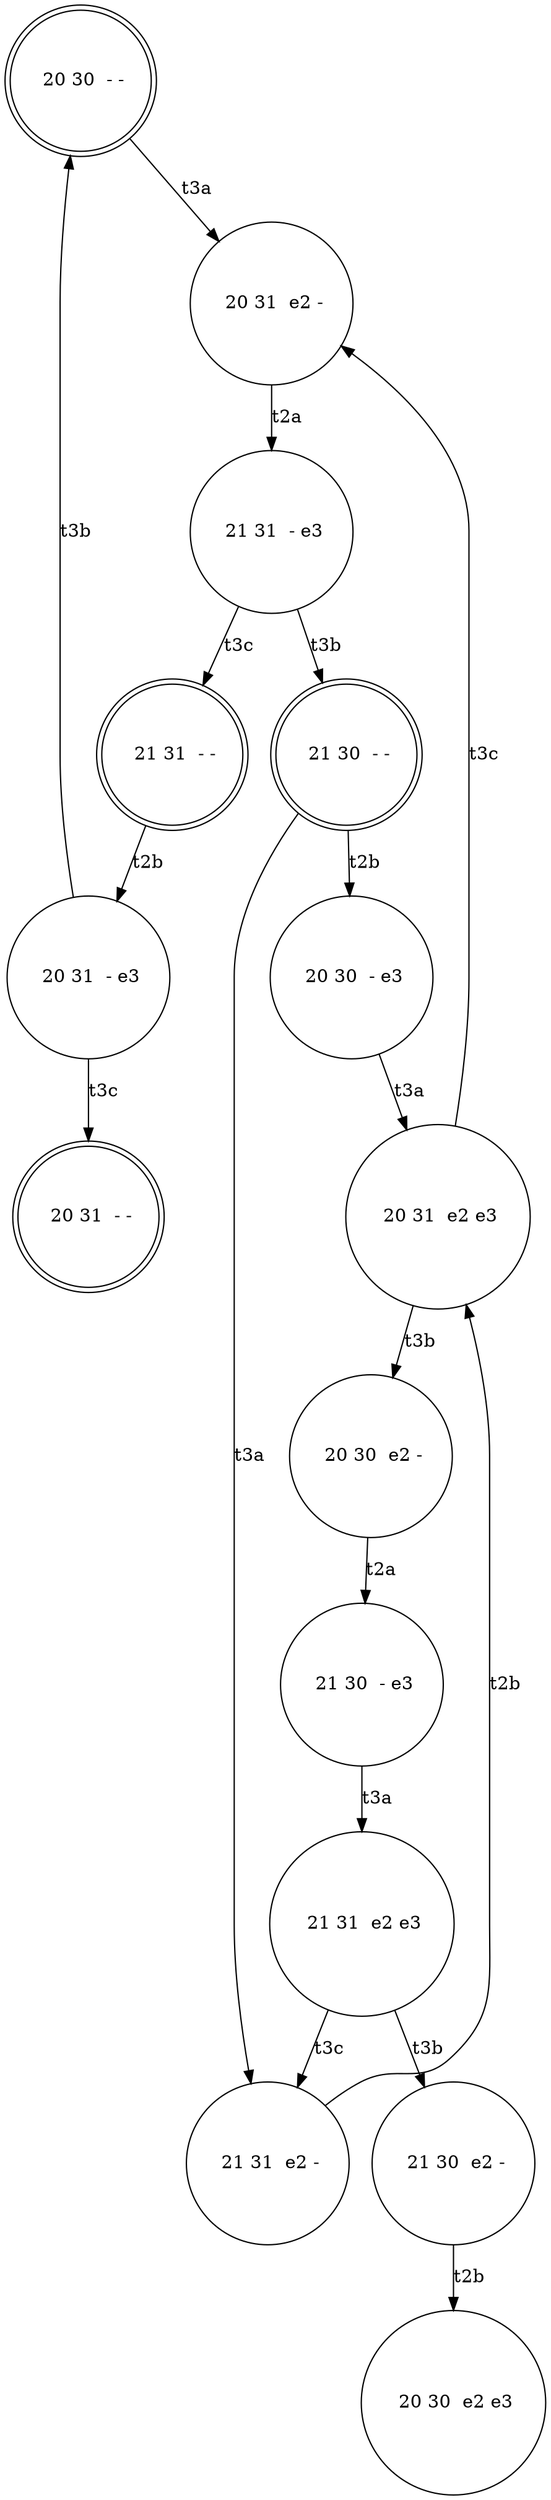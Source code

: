 digraph rete1_BS {
	" 20 30  - -" [shape=doublecircle]
	" 20 31  e2 -" [shape=circle]
	" 20 30  - -" -> " 20 31  e2 -" [label=t3a]
	" 21 31  - e3" [shape=circle]
	" 20 31  e2 -" -> " 21 31  - e3" [label=t2a]
	" 21 30  - -" [shape=doublecircle]
	" 21 31  - e3" -> " 21 30  - -" [label=t3b]
	" 20 30  - e3" [shape=circle]
	" 21 30  - -" -> " 20 30  - e3" [label=t2b]
	" 20 31  e2 e3" [shape=circle]
	" 20 30  - e3" -> " 20 31  e2 e3" [label=t3a]
	" 20 30  e2 -" [shape=circle]
	" 20 31  e2 e3" -> " 20 30  e2 -" [label=t3b]
	" 21 30  - e3" [shape=circle]
	" 20 30  e2 -" -> " 21 30  - e3" [label=t2a]
	" 21 31  e2 e3" [shape=circle]
	" 21 30  - e3" -> " 21 31  e2 e3" [label=t3a]
	" 21 30  e2 -" [shape=circle]
	" 21 31  e2 e3" -> " 21 30  e2 -" [label=t3b]
	" 20 30  e2 e3" [shape=circle]
	" 21 30  e2 -" -> " 20 30  e2 e3" [label=t2b]
	" 21 31  e2 -" [shape=circle]
	" 21 31  e2 e3" -> " 21 31  e2 -" [label=t3c]
	" 21 31  e2 -" -> " 20 31  e2 e3" [label=t2b]
	" 20 31  e2 e3" -> " 20 31  e2 -" [label=t3c]
	" 21 30  - -" -> " 21 31  e2 -" [label=t3a]
	" 21 31  - -" [shape=doublecircle]
	" 21 31  - e3" -> " 21 31  - -" [label=t3c]
	" 20 31  - e3" [shape=circle]
	" 21 31  - -" -> " 20 31  - e3" [label=t2b]
	" 20 31  - e3" -> " 20 30  - -" [label=t3b]
	" 20 31  - -" [shape=doublecircle]
	" 20 31  - e3" -> " 20 31  - -" [label=t3c]
}
